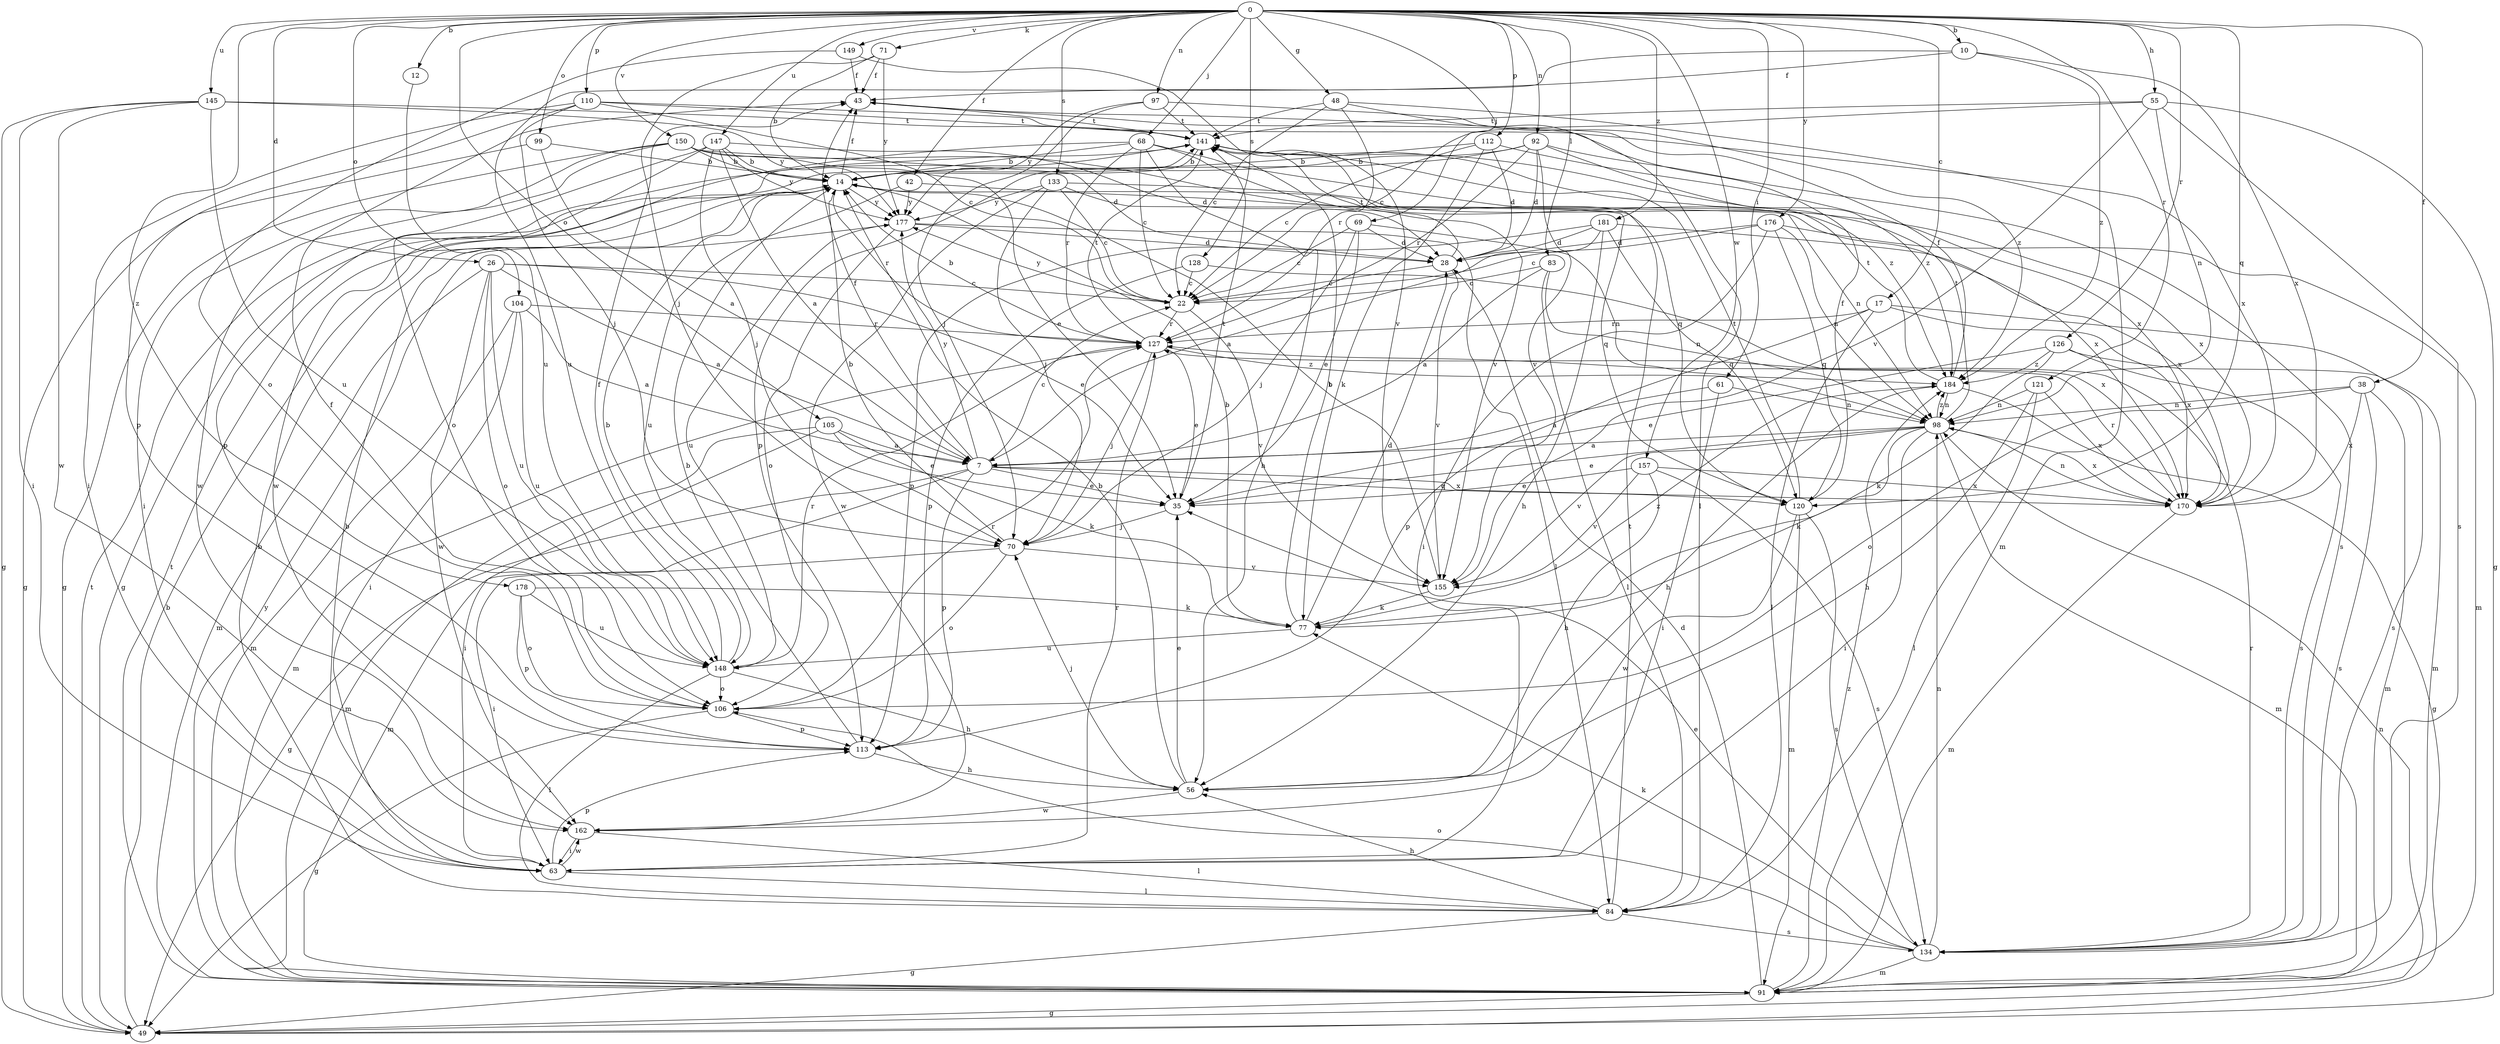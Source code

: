 strict digraph  {
0;
7;
10;
12;
14;
17;
22;
26;
28;
35;
38;
42;
43;
48;
49;
55;
56;
61;
63;
68;
69;
70;
71;
77;
83;
84;
91;
92;
97;
98;
99;
104;
105;
106;
110;
112;
113;
120;
121;
126;
127;
128;
133;
134;
141;
145;
147;
148;
149;
150;
155;
157;
162;
170;
176;
177;
178;
181;
184;
0 -> 10  [label=b];
0 -> 12  [label=b];
0 -> 17  [label=c];
0 -> 26  [label=d];
0 -> 38  [label=f];
0 -> 42  [label=f];
0 -> 48  [label=g];
0 -> 55  [label=h];
0 -> 61  [label=i];
0 -> 68  [label=j];
0 -> 69  [label=j];
0 -> 71  [label=k];
0 -> 83  [label=l];
0 -> 92  [label=n];
0 -> 97  [label=n];
0 -> 99  [label=o];
0 -> 104  [label=o];
0 -> 105  [label=o];
0 -> 110  [label=p];
0 -> 112  [label=p];
0 -> 120  [label=q];
0 -> 121  [label=r];
0 -> 126  [label=r];
0 -> 128  [label=s];
0 -> 133  [label=s];
0 -> 145  [label=u];
0 -> 147  [label=u];
0 -> 149  [label=v];
0 -> 150  [label=v];
0 -> 157  [label=w];
0 -> 176  [label=y];
0 -> 178  [label=z];
0 -> 181  [label=z];
7 -> 22  [label=c];
7 -> 35  [label=e];
7 -> 43  [label=f];
7 -> 49  [label=g];
7 -> 91  [label=m];
7 -> 113  [label=p];
7 -> 120  [label=q];
7 -> 170  [label=x];
7 -> 177  [label=y];
10 -> 43  [label=f];
10 -> 148  [label=u];
10 -> 170  [label=x];
10 -> 184  [label=z];
12 -> 148  [label=u];
14 -> 43  [label=f];
14 -> 127  [label=r];
14 -> 170  [label=x];
14 -> 177  [label=y];
17 -> 84  [label=l];
17 -> 113  [label=p];
17 -> 127  [label=r];
17 -> 134  [label=s];
17 -> 170  [label=x];
22 -> 127  [label=r];
22 -> 155  [label=v];
22 -> 177  [label=y];
26 -> 7  [label=a];
26 -> 22  [label=c];
26 -> 35  [label=e];
26 -> 91  [label=m];
26 -> 106  [label=o];
26 -> 148  [label=u];
26 -> 162  [label=w];
28 -> 22  [label=c];
28 -> 141  [label=t];
28 -> 155  [label=v];
35 -> 70  [label=j];
35 -> 141  [label=t];
38 -> 91  [label=m];
38 -> 98  [label=n];
38 -> 106  [label=o];
38 -> 134  [label=s];
38 -> 170  [label=x];
42 -> 98  [label=n];
42 -> 148  [label=u];
42 -> 177  [label=y];
43 -> 141  [label=t];
48 -> 22  [label=c];
48 -> 84  [label=l];
48 -> 91  [label=m];
48 -> 127  [label=r];
48 -> 141  [label=t];
49 -> 14  [label=b];
49 -> 98  [label=n];
49 -> 141  [label=t];
55 -> 22  [label=c];
55 -> 49  [label=g];
55 -> 98  [label=n];
55 -> 134  [label=s];
55 -> 141  [label=t];
55 -> 155  [label=v];
56 -> 14  [label=b];
56 -> 35  [label=e];
56 -> 70  [label=j];
56 -> 162  [label=w];
61 -> 7  [label=a];
61 -> 63  [label=i];
61 -> 98  [label=n];
63 -> 14  [label=b];
63 -> 84  [label=l];
63 -> 113  [label=p];
63 -> 127  [label=r];
63 -> 162  [label=w];
68 -> 14  [label=b];
68 -> 22  [label=c];
68 -> 56  [label=h];
68 -> 127  [label=r];
68 -> 155  [label=v];
68 -> 162  [label=w];
68 -> 184  [label=z];
69 -> 22  [label=c];
69 -> 28  [label=d];
69 -> 35  [label=e];
69 -> 70  [label=j];
69 -> 98  [label=n];
70 -> 14  [label=b];
70 -> 63  [label=i];
70 -> 106  [label=o];
70 -> 155  [label=v];
71 -> 14  [label=b];
71 -> 43  [label=f];
71 -> 70  [label=j];
71 -> 177  [label=y];
77 -> 14  [label=b];
77 -> 28  [label=d];
77 -> 141  [label=t];
77 -> 148  [label=u];
77 -> 184  [label=z];
83 -> 7  [label=a];
83 -> 22  [label=c];
83 -> 84  [label=l];
83 -> 98  [label=n];
84 -> 14  [label=b];
84 -> 49  [label=g];
84 -> 56  [label=h];
84 -> 134  [label=s];
84 -> 141  [label=t];
91 -> 28  [label=d];
91 -> 49  [label=g];
91 -> 141  [label=t];
91 -> 177  [label=y];
91 -> 184  [label=z];
92 -> 14  [label=b];
92 -> 28  [label=d];
92 -> 113  [label=p];
92 -> 127  [label=r];
92 -> 134  [label=s];
92 -> 155  [label=v];
92 -> 184  [label=z];
97 -> 70  [label=j];
97 -> 141  [label=t];
97 -> 177  [label=y];
97 -> 184  [label=z];
98 -> 7  [label=a];
98 -> 35  [label=e];
98 -> 63  [label=i];
98 -> 77  [label=k];
98 -> 91  [label=m];
98 -> 141  [label=t];
98 -> 155  [label=v];
98 -> 170  [label=x];
98 -> 184  [label=z];
99 -> 7  [label=a];
99 -> 14  [label=b];
99 -> 49  [label=g];
104 -> 7  [label=a];
104 -> 63  [label=i];
104 -> 91  [label=m];
104 -> 127  [label=r];
104 -> 148  [label=u];
105 -> 7  [label=a];
105 -> 35  [label=e];
105 -> 63  [label=i];
105 -> 77  [label=k];
105 -> 91  [label=m];
106 -> 43  [label=f];
106 -> 49  [label=g];
106 -> 113  [label=p];
106 -> 127  [label=r];
110 -> 22  [label=c];
110 -> 63  [label=i];
110 -> 70  [label=j];
110 -> 113  [label=p];
110 -> 141  [label=t];
110 -> 170  [label=x];
112 -> 14  [label=b];
112 -> 22  [label=c];
112 -> 28  [label=d];
112 -> 77  [label=k];
112 -> 170  [label=x];
113 -> 14  [label=b];
113 -> 56  [label=h];
120 -> 43  [label=f];
120 -> 91  [label=m];
120 -> 134  [label=s];
120 -> 141  [label=t];
120 -> 162  [label=w];
121 -> 56  [label=h];
121 -> 84  [label=l];
121 -> 98  [label=n];
121 -> 170  [label=x];
126 -> 35  [label=e];
126 -> 77  [label=k];
126 -> 91  [label=m];
126 -> 134  [label=s];
126 -> 184  [label=z];
127 -> 14  [label=b];
127 -> 35  [label=e];
127 -> 70  [label=j];
127 -> 91  [label=m];
127 -> 141  [label=t];
127 -> 184  [label=z];
128 -> 22  [label=c];
128 -> 113  [label=p];
128 -> 170  [label=x];
133 -> 22  [label=c];
133 -> 70  [label=j];
133 -> 120  [label=q];
133 -> 162  [label=w];
133 -> 170  [label=x];
133 -> 177  [label=y];
134 -> 35  [label=e];
134 -> 77  [label=k];
134 -> 91  [label=m];
134 -> 98  [label=n];
134 -> 106  [label=o];
134 -> 127  [label=r];
141 -> 14  [label=b];
141 -> 49  [label=g];
145 -> 49  [label=g];
145 -> 63  [label=i];
145 -> 141  [label=t];
145 -> 148  [label=u];
145 -> 162  [label=w];
145 -> 177  [label=y];
147 -> 7  [label=a];
147 -> 14  [label=b];
147 -> 28  [label=d];
147 -> 70  [label=j];
147 -> 106  [label=o];
147 -> 113  [label=p];
147 -> 177  [label=y];
148 -> 14  [label=b];
148 -> 43  [label=f];
148 -> 56  [label=h];
148 -> 84  [label=l];
148 -> 106  [label=o];
148 -> 127  [label=r];
149 -> 43  [label=f];
149 -> 106  [label=o];
149 -> 155  [label=v];
150 -> 14  [label=b];
150 -> 28  [label=d];
150 -> 35  [label=e];
150 -> 49  [label=g];
150 -> 63  [label=i];
150 -> 120  [label=q];
150 -> 162  [label=w];
155 -> 14  [label=b];
155 -> 77  [label=k];
157 -> 35  [label=e];
157 -> 56  [label=h];
157 -> 134  [label=s];
157 -> 155  [label=v];
157 -> 170  [label=x];
162 -> 63  [label=i];
162 -> 84  [label=l];
170 -> 91  [label=m];
170 -> 98  [label=n];
170 -> 127  [label=r];
176 -> 22  [label=c];
176 -> 28  [label=d];
176 -> 63  [label=i];
176 -> 91  [label=m];
176 -> 98  [label=n];
176 -> 120  [label=q];
177 -> 28  [label=d];
177 -> 84  [label=l];
177 -> 106  [label=o];
177 -> 148  [label=u];
178 -> 77  [label=k];
178 -> 106  [label=o];
178 -> 113  [label=p];
178 -> 148  [label=u];
181 -> 7  [label=a];
181 -> 28  [label=d];
181 -> 56  [label=h];
181 -> 113  [label=p];
181 -> 120  [label=q];
181 -> 170  [label=x];
184 -> 43  [label=f];
184 -> 49  [label=g];
184 -> 56  [label=h];
184 -> 98  [label=n];
184 -> 141  [label=t];
}

